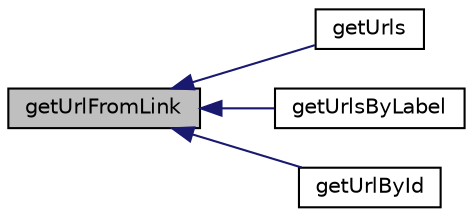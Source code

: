 digraph "getUrlFromLink"
{
  edge [fontname="Helvetica",fontsize="10",labelfontname="Helvetica",labelfontsize="10"];
  node [fontname="Helvetica",fontsize="10",shape=record];
  rankdir="LR";
  Node1 [label="getUrlFromLink",height=0.2,width=0.4,color="black", fillcolor="grey75", style="filled" fontcolor="black"];
  Node1 -> Node2 [dir="back",color="midnightblue",fontsize="10",style="solid",fontname="Helvetica"];
  Node2 [label="getUrls",height=0.2,width=0.4,color="black", fillcolor="white", style="filled",URL="$class_simple_page.html#ac88253fd61f53a52bd76637724cf9cdf"];
  Node1 -> Node3 [dir="back",color="midnightblue",fontsize="10",style="solid",fontname="Helvetica"];
  Node3 [label="getUrlsByLabel",height=0.2,width=0.4,color="black", fillcolor="white", style="filled",URL="$class_simple_page.html#a8e04fde2d709082a47ba7eb815b3fa6b"];
  Node1 -> Node4 [dir="back",color="midnightblue",fontsize="10",style="solid",fontname="Helvetica"];
  Node4 [label="getUrlById",height=0.2,width=0.4,color="black", fillcolor="white", style="filled",URL="$class_simple_page.html#a6f4b53fe95c6045bb65d2f47c03c1f1f"];
}
